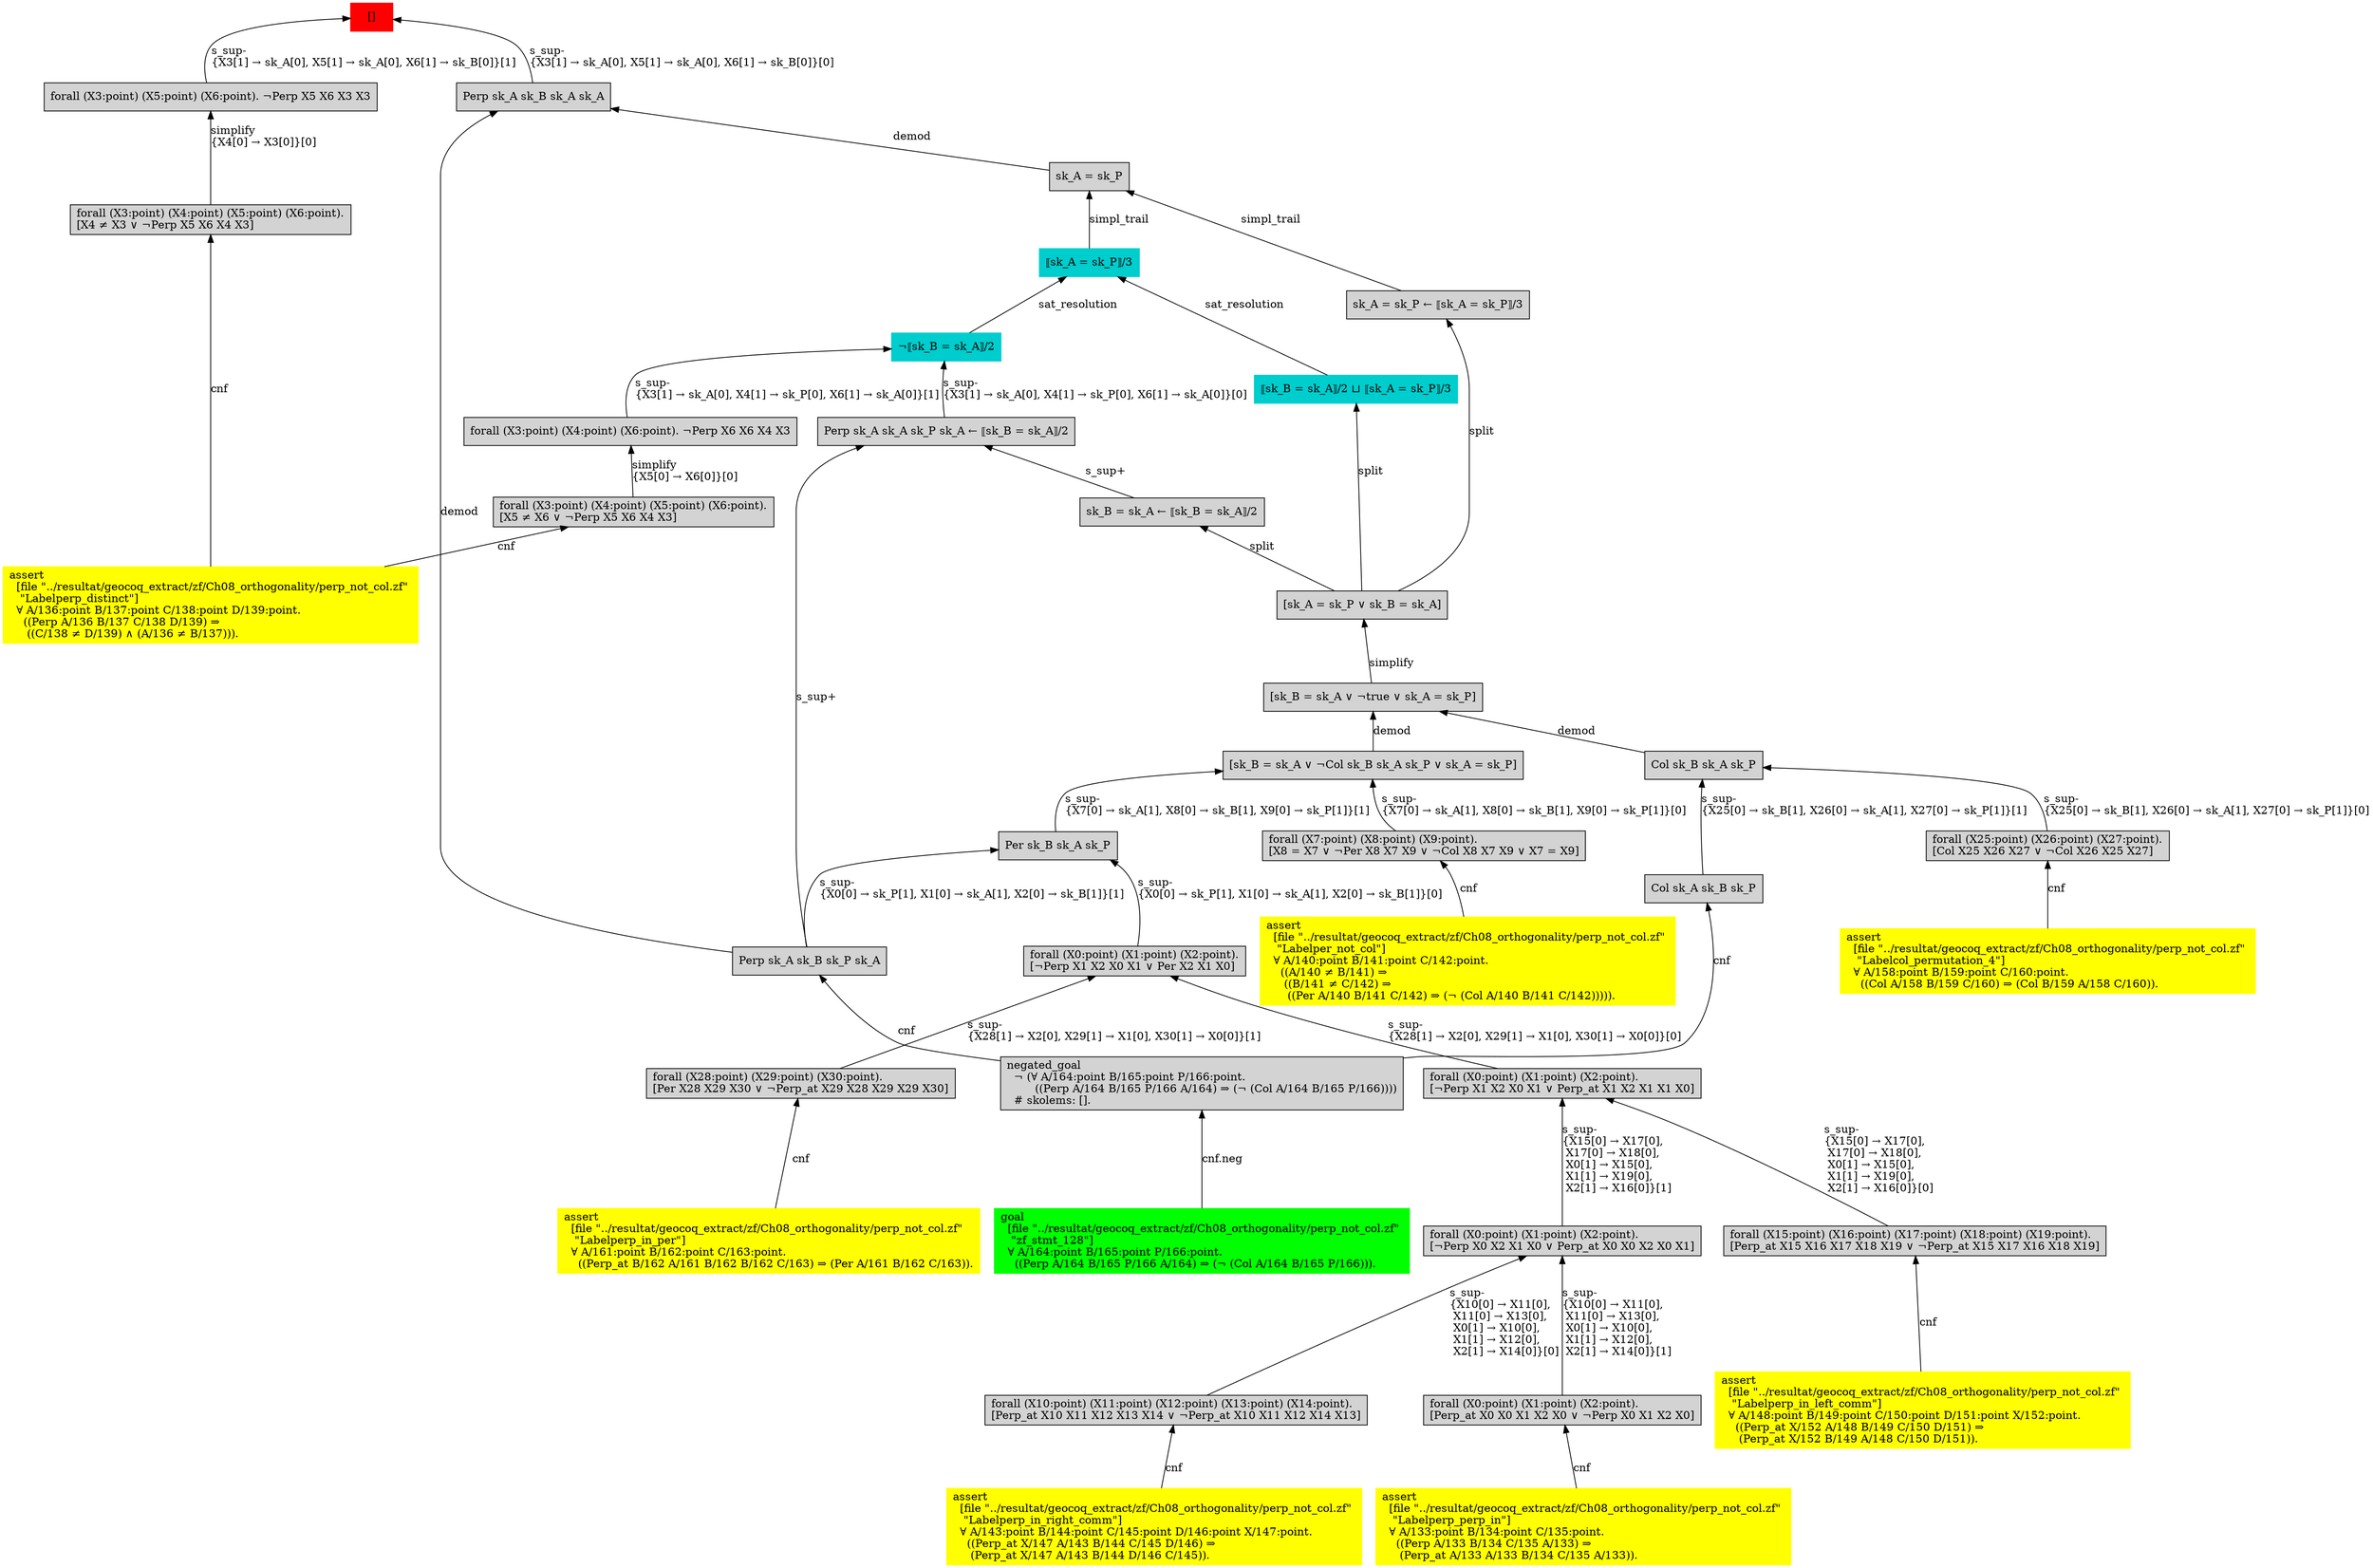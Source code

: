 digraph "unsat_graph" {
  vertex_0 [color=red, label="[]", shape=box, style=filled];
  vertex_0 -> vertex_1 [label="s_sup-\l\{X3[1] → sk_A[0], X5[1] → sk_A[0], X6[1] → sk_B[0]\}[1]\l", dir="back"];
  vertex_1 [shape=box, label="forall (X3:point) (X5:point) (X6:point). ¬Perp X5 X6 X3 X3\l", style=filled];
  vertex_1 -> vertex_2 [label="simplify\l\{X4[0] → X3[0]\}[0]\l", dir="back"];
  vertex_2 [shape=box, label="forall (X3:point) (X4:point) (X5:point) (X6:point).\l[X4 ≠ X3 ∨ ¬Perp X5 X6 X4 X3]\l", style=filled];
  vertex_2 -> vertex_3 [label="cnf", dir="back"];
  vertex_3 [color=yellow, shape=box, label="assert\l  [file \"../resultat/geocoq_extract/zf/Ch08_orthogonality/perp_not_col.zf\" \l   \"Labelperp_distinct\"]\l  ∀ A/136:point B/137:point C/138:point D/139:point.\l    ((Perp A/136 B/137 C/138 D/139) ⇒\l     ((C/138 ≠ D/139) ∧ (A/136 ≠ B/137))).\l", style=filled];
  vertex_0 -> vertex_4 [label="s_sup-\l\{X3[1] → sk_A[0], X5[1] → sk_A[0], X6[1] → sk_B[0]\}[0]\l", dir="back"];
  vertex_4 [shape=box, label="Perp sk_A sk_B sk_A sk_A\l", style=filled];
  vertex_4 -> vertex_5 [label="demod", dir="back"];
  vertex_5 [shape=box, label="sk_A = sk_P\l", style=filled];
  vertex_5 -> vertex_6 [label="simpl_trail", dir="back"];
  vertex_6 [color=cyan3, shape=box, label="⟦sk_A = sk_P⟧/3\l", style=filled];
  vertex_6 -> vertex_7 [label="sat_resolution", dir="back"];
  vertex_7 [color=cyan3, shape=box, label="¬⟦sk_B = sk_A⟧/2\l", style=filled];
  vertex_7 -> vertex_8 [label="s_sup-\l\{X3[1] → sk_A[0], X4[1] → sk_P[0], X6[1] → sk_A[0]\}[1]\l", dir="back"];
  vertex_8 [shape=box, label="forall (X3:point) (X4:point) (X6:point). ¬Perp X6 X6 X4 X3\l", style=filled];
  vertex_8 -> vertex_9 [label="simplify\l\{X5[0] → X6[0]\}[0]\l", dir="back"];
  vertex_9 [shape=box, label="forall (X3:point) (X4:point) (X5:point) (X6:point).\l[X5 ≠ X6 ∨ ¬Perp X5 X6 X4 X3]\l", style=filled];
  vertex_9 -> vertex_3 [label="cnf", dir="back"];
  vertex_7 -> vertex_10 [label="s_sup-\l\{X3[1] → sk_A[0], X4[1] → sk_P[0], X6[1] → sk_A[0]\}[0]\l", dir="back"];
  vertex_10 [shape=box, label="Perp sk_A sk_A sk_P sk_A ← ⟦sk_B = sk_A⟧/2\l", style=filled];
  vertex_10 -> vertex_11 [label="s_sup+\l", dir="back"];
  vertex_11 [shape=box, label="Perp sk_A sk_B sk_P sk_A\l", style=filled];
  vertex_11 -> vertex_12 [label="cnf", dir="back"];
  vertex_12 [shape=box, label="negated_goal\l  ¬ (∀ A/164:point B/165:point P/166:point.\l        ((Perp A/164 B/165 P/166 A/164) ⇒ (¬ (Col A/164 B/165 P/166))))\l  # skolems: [].\l", style=filled];
  vertex_12 -> vertex_13 [label="cnf.neg", dir="back"];
  vertex_13 [color=green, shape=box, label="goal\l  [file \"../resultat/geocoq_extract/zf/Ch08_orthogonality/perp_not_col.zf\" \l   \"zf_stmt_128\"]\l  ∀ A/164:point B/165:point P/166:point.\l    ((Perp A/164 B/165 P/166 A/164) ⇒ (¬ (Col A/164 B/165 P/166))).\l", style=filled];
  vertex_10 -> vertex_14 [label="s_sup+\l", dir="back"];
  vertex_14 [shape=box, label="sk_B = sk_A ← ⟦sk_B = sk_A⟧/2\l", style=filled];
  vertex_14 -> vertex_15 [label="split", dir="back"];
  vertex_15 [shape=box, label="[sk_A = sk_P ∨ sk_B = sk_A]\l", style=filled];
  vertex_15 -> vertex_16 [label="simplify", dir="back"];
  vertex_16 [shape=box, label="[sk_B = sk_A ∨ ¬true ∨ sk_A = sk_P]\l", style=filled];
  vertex_16 -> vertex_17 [label="demod", dir="back"];
  vertex_17 [shape=box, label="Col sk_B sk_A sk_P\l", style=filled];
  vertex_17 -> vertex_18 [label="s_sup-\l\{X25[0] → sk_B[1], X26[0] → sk_A[1], X27[0] → sk_P[1]\}[0]\l", dir="back"];
  vertex_18 [shape=box, label="forall (X25:point) (X26:point) (X27:point).\l[Col X25 X26 X27 ∨ ¬Col X26 X25 X27]\l", style=filled];
  vertex_18 -> vertex_19 [label="cnf", dir="back"];
  vertex_19 [color=yellow, shape=box, label="assert\l  [file \"../resultat/geocoq_extract/zf/Ch08_orthogonality/perp_not_col.zf\" \l   \"Labelcol_permutation_4\"]\l  ∀ A/158:point B/159:point C/160:point.\l    ((Col A/158 B/159 C/160) ⇒ (Col B/159 A/158 C/160)).\l", style=filled];
  vertex_17 -> vertex_20 [label="s_sup-\l\{X25[0] → sk_B[1], X26[0] → sk_A[1], X27[0] → sk_P[1]\}[1]\l", dir="back"];
  vertex_20 [shape=box, label="Col sk_A sk_B sk_P\l", style=filled];
  vertex_20 -> vertex_12 [label="cnf", dir="back"];
  vertex_16 -> vertex_21 [label="demod", dir="back"];
  vertex_21 [shape=box, label="[sk_B = sk_A ∨ ¬Col sk_B sk_A sk_P ∨ sk_A = sk_P]\l", style=filled];
  vertex_21 -> vertex_22 [label="s_sup-\l\{X7[0] → sk_A[1], X8[0] → sk_B[1], X9[0] → sk_P[1]\}[0]\l", dir="back"];
  vertex_22 [shape=box, label="forall (X7:point) (X8:point) (X9:point).\l[X8 = X7 ∨ ¬Per X8 X7 X9 ∨ ¬Col X8 X7 X9 ∨ X7 = X9]\l", style=filled];
  vertex_22 -> vertex_23 [label="cnf", dir="back"];
  vertex_23 [color=yellow, shape=box, label="assert\l  [file \"../resultat/geocoq_extract/zf/Ch08_orthogonality/perp_not_col.zf\" \l   \"Labelper_not_col\"]\l  ∀ A/140:point B/141:point C/142:point.\l    ((A/140 ≠ B/141) ⇒\l     ((B/141 ≠ C/142) ⇒\l      ((Per A/140 B/141 C/142) ⇒ (¬ (Col A/140 B/141 C/142))))).\l", style=filled];
  vertex_21 -> vertex_24 [label="s_sup-\l\{X7[0] → sk_A[1], X8[0] → sk_B[1], X9[0] → sk_P[1]\}[1]\l", dir="back"];
  vertex_24 [shape=box, label="Per sk_B sk_A sk_P\l", style=filled];
  vertex_24 -> vertex_25 [label="s_sup-\l\{X0[0] → sk_P[1], X1[0] → sk_A[1], X2[0] → sk_B[1]\}[0]\l", dir="back"];
  vertex_25 [shape=box, label="forall (X0:point) (X1:point) (X2:point).\l[¬Perp X1 X2 X0 X1 ∨ Per X2 X1 X0]\l", style=filled];
  vertex_25 -> vertex_26 [label="s_sup-\l\{X28[1] → X2[0], X29[1] → X1[0], X30[1] → X0[0]\}[1]\l", dir="back"];
  vertex_26 [shape=box, label="forall (X28:point) (X29:point) (X30:point).\l[Per X28 X29 X30 ∨ ¬Perp_at X29 X28 X29 X29 X30]\l", style=filled];
  vertex_26 -> vertex_27 [label="cnf", dir="back"];
  vertex_27 [color=yellow, shape=box, label="assert\l  [file \"../resultat/geocoq_extract/zf/Ch08_orthogonality/perp_not_col.zf\" \l   \"Labelperp_in_per\"]\l  ∀ A/161:point B/162:point C/163:point.\l    ((Perp_at B/162 A/161 B/162 B/162 C/163) ⇒ (Per A/161 B/162 C/163)).\l", style=filled];
  vertex_25 -> vertex_28 [label="s_sup-\l\{X28[1] → X2[0], X29[1] → X1[0], X30[1] → X0[0]\}[0]\l", dir="back"];
  vertex_28 [shape=box, label="forall (X0:point) (X1:point) (X2:point).\l[¬Perp X1 X2 X0 X1 ∨ Perp_at X1 X2 X1 X1 X0]\l", style=filled];
  vertex_28 -> vertex_29 [label="s_sup-\l\{X15[0] → X17[0], \l X17[0] → X18[0], \l X0[1] → X15[0], \l X1[1] → X19[0], \l X2[1] → X16[0]\}[0]\l", dir="back"];
  vertex_29 [shape=box, label="forall (X15:point) (X16:point) (X17:point) (X18:point) (X19:point).\l[Perp_at X15 X16 X17 X18 X19 ∨ ¬Perp_at X15 X17 X16 X18 X19]\l", style=filled];
  vertex_29 -> vertex_30 [label="cnf", dir="back"];
  vertex_30 [color=yellow, shape=box, label="assert\l  [file \"../resultat/geocoq_extract/zf/Ch08_orthogonality/perp_not_col.zf\" \l   \"Labelperp_in_left_comm\"]\l  ∀ A/148:point B/149:point C/150:point D/151:point X/152:point.\l    ((Perp_at X/152 A/148 B/149 C/150 D/151) ⇒\l     (Perp_at X/152 B/149 A/148 C/150 D/151)).\l", style=filled];
  vertex_28 -> vertex_31 [label="s_sup-\l\{X15[0] → X17[0], \l X17[0] → X18[0], \l X0[1] → X15[0], \l X1[1] → X19[0], \l X2[1] → X16[0]\}[1]\l", dir="back"];
  vertex_31 [shape=box, label="forall (X0:point) (X1:point) (X2:point).\l[¬Perp X0 X2 X1 X0 ∨ Perp_at X0 X0 X2 X0 X1]\l", style=filled];
  vertex_31 -> vertex_32 [label="s_sup-\l\{X10[0] → X11[0], \l X11[0] → X13[0], \l X0[1] → X10[0], \l X1[1] → X12[0], \l X2[1] → X14[0]\}[0]\l", dir="back"];
  vertex_32 [shape=box, label="forall (X10:point) (X11:point) (X12:point) (X13:point) (X14:point).\l[Perp_at X10 X11 X12 X13 X14 ∨ ¬Perp_at X10 X11 X12 X14 X13]\l", style=filled];
  vertex_32 -> vertex_33 [label="cnf", dir="back"];
  vertex_33 [color=yellow, shape=box, label="assert\l  [file \"../resultat/geocoq_extract/zf/Ch08_orthogonality/perp_not_col.zf\" \l   \"Labelperp_in_right_comm\"]\l  ∀ A/143:point B/144:point C/145:point D/146:point X/147:point.\l    ((Perp_at X/147 A/143 B/144 C/145 D/146) ⇒\l     (Perp_at X/147 A/143 B/144 D/146 C/145)).\l", style=filled];
  vertex_31 -> vertex_34 [label="s_sup-\l\{X10[0] → X11[0], \l X11[0] → X13[0], \l X0[1] → X10[0], \l X1[1] → X12[0], \l X2[1] → X14[0]\}[1]\l", dir="back"];
  vertex_34 [shape=box, label="forall (X0:point) (X1:point) (X2:point).\l[Perp_at X0 X0 X1 X2 X0 ∨ ¬Perp X0 X1 X2 X0]\l", style=filled];
  vertex_34 -> vertex_35 [label="cnf", dir="back"];
  vertex_35 [color=yellow, shape=box, label="assert\l  [file \"../resultat/geocoq_extract/zf/Ch08_orthogonality/perp_not_col.zf\" \l   \"Labelperp_perp_in\"]\l  ∀ A/133:point B/134:point C/135:point.\l    ((Perp A/133 B/134 C/135 A/133) ⇒\l     (Perp_at A/133 A/133 B/134 C/135 A/133)).\l", style=filled];
  vertex_24 -> vertex_11 [label="s_sup-\l\{X0[0] → sk_P[1], X1[0] → sk_A[1], X2[0] → sk_B[1]\}[1]\l", dir="back"];
  vertex_6 -> vertex_36 [label="sat_resolution", dir="back"];
  vertex_36 [color=cyan3, shape=box, label="⟦sk_B = sk_A⟧/2 ⊔ ⟦sk_A = sk_P⟧/3\l", style=filled];
  vertex_36 -> vertex_15 [label="split", dir="back"];
  vertex_5 -> vertex_37 [label="simpl_trail", dir="back"];
  vertex_37 [shape=box, label="sk_A = sk_P ← ⟦sk_A = sk_P⟧/3\l", style=filled];
  vertex_37 -> vertex_15 [label="split", dir="back"];
  vertex_4 -> vertex_11 [label="demod", dir="back"];
  }


